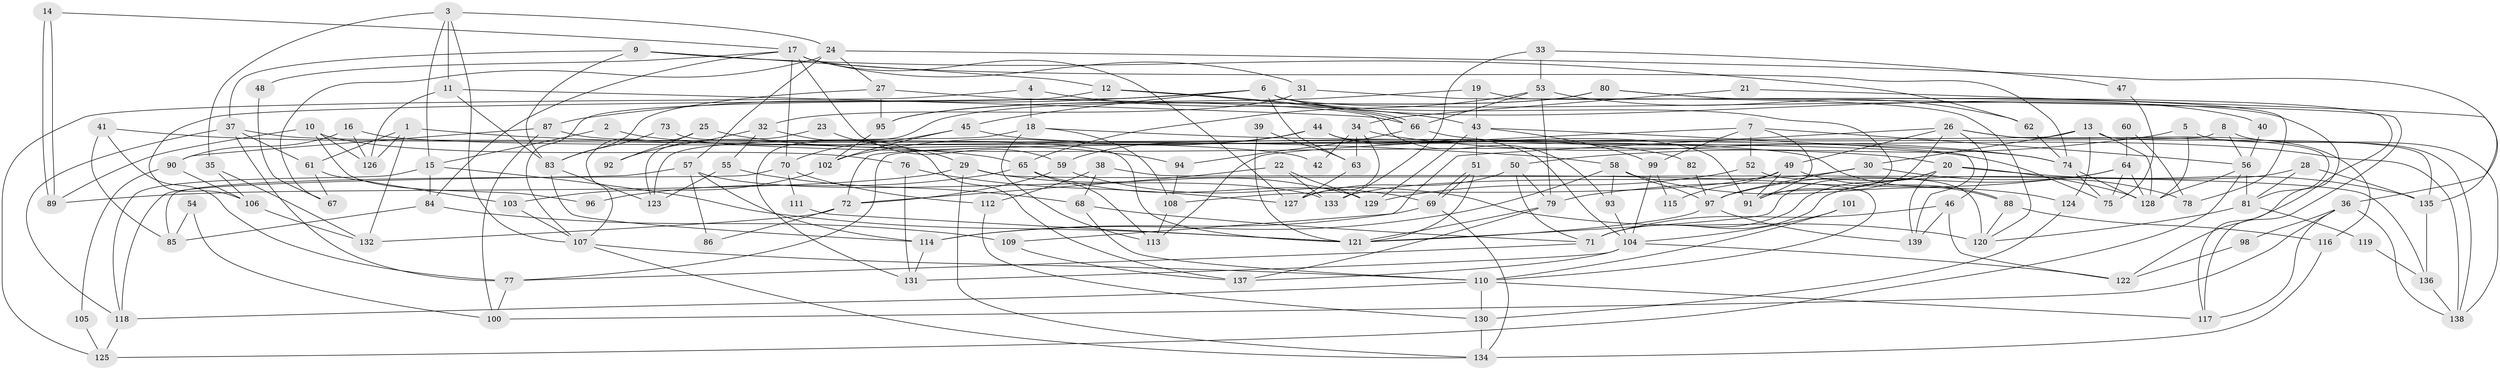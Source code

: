 // coarse degree distribution, {7: 0.07142857142857142, 5: 0.15714285714285714, 12: 0.04285714285714286, 9: 0.02857142857142857, 10: 0.02857142857142857, 6: 0.07142857142857142, 13: 0.02857142857142857, 4: 0.21428571428571427, 8: 0.08571428571428572, 2: 0.12857142857142856, 3: 0.12857142857142856, 11: 0.014285714285714285}
// Generated by graph-tools (version 1.1) at 2025/51/03/04/25 22:51:16]
// undirected, 139 vertices, 278 edges
graph export_dot {
  node [color=gray90,style=filled];
  1;
  2;
  3;
  4;
  5;
  6;
  7;
  8;
  9;
  10;
  11;
  12;
  13;
  14;
  15;
  16;
  17;
  18;
  19;
  20;
  21;
  22;
  23;
  24;
  25;
  26;
  27;
  28;
  29;
  30;
  31;
  32;
  33;
  34;
  35;
  36;
  37;
  38;
  39;
  40;
  41;
  42;
  43;
  44;
  45;
  46;
  47;
  48;
  49;
  50;
  51;
  52;
  53;
  54;
  55;
  56;
  57;
  58;
  59;
  60;
  61;
  62;
  63;
  64;
  65;
  66;
  67;
  68;
  69;
  70;
  71;
  72;
  73;
  74;
  75;
  76;
  77;
  78;
  79;
  80;
  81;
  82;
  83;
  84;
  85;
  86;
  87;
  88;
  89;
  90;
  91;
  92;
  93;
  94;
  95;
  96;
  97;
  98;
  99;
  100;
  101;
  102;
  103;
  104;
  105;
  106;
  107;
  108;
  109;
  110;
  111;
  112;
  113;
  114;
  115;
  116;
  117;
  118;
  119;
  120;
  121;
  122;
  123;
  124;
  125;
  126;
  127;
  128;
  129;
  130;
  131;
  132;
  133;
  134;
  135;
  136;
  137;
  138;
  139;
  1 -- 58;
  1 -- 132;
  1 -- 61;
  1 -- 126;
  2 -- 20;
  2 -- 15;
  3 -- 11;
  3 -- 15;
  3 -- 24;
  3 -- 35;
  3 -- 107;
  4 -- 18;
  4 -- 125;
  4 -- 43;
  5 -- 128;
  5 -- 50;
  5 -- 138;
  6 -- 117;
  6 -- 87;
  6 -- 40;
  6 -- 45;
  6 -- 63;
  6 -- 91;
  6 -- 106;
  7 -- 56;
  7 -- 113;
  7 -- 52;
  7 -- 91;
  7 -- 99;
  8 -- 56;
  8 -- 138;
  8 -- 77;
  9 -- 62;
  9 -- 12;
  9 -- 37;
  9 -- 83;
  10 -- 126;
  10 -- 89;
  10 -- 76;
  10 -- 96;
  11 -- 66;
  11 -- 83;
  11 -- 126;
  12 -- 66;
  12 -- 66;
  12 -- 107;
  13 -- 128;
  13 -- 124;
  13 -- 30;
  13 -- 72;
  13 -- 135;
  14 -- 17;
  14 -- 89;
  14 -- 89;
  15 -- 118;
  15 -- 121;
  15 -- 84;
  16 -- 126;
  16 -- 75;
  16 -- 90;
  17 -- 127;
  17 -- 84;
  17 -- 31;
  17 -- 48;
  17 -- 59;
  17 -- 70;
  17 -- 74;
  18 -- 113;
  18 -- 74;
  18 -- 108;
  18 -- 123;
  19 -- 95;
  19 -- 43;
  19 -- 78;
  20 -- 135;
  20 -- 121;
  20 -- 71;
  20 -- 128;
  20 -- 139;
  21 -- 135;
  21 -- 34;
  22 -- 133;
  22 -- 72;
  22 -- 129;
  23 -- 123;
  23 -- 29;
  24 -- 57;
  24 -- 27;
  24 -- 36;
  24 -- 67;
  25 -- 94;
  25 -- 107;
  25 -- 92;
  26 -- 109;
  26 -- 91;
  26 -- 46;
  26 -- 49;
  26 -- 81;
  26 -- 116;
  27 -- 93;
  27 -- 83;
  27 -- 95;
  28 -- 81;
  28 -- 71;
  28 -- 135;
  29 -- 134;
  29 -- 129;
  29 -- 89;
  29 -- 136;
  30 -- 97;
  30 -- 78;
  30 -- 133;
  31 -- 120;
  31 -- 32;
  32 -- 55;
  32 -- 92;
  32 -- 137;
  33 -- 133;
  33 -- 53;
  33 -- 47;
  34 -- 63;
  34 -- 127;
  34 -- 42;
  34 -- 74;
  35 -- 106;
  35 -- 132;
  36 -- 138;
  36 -- 98;
  36 -- 100;
  36 -- 117;
  37 -- 77;
  37 -- 42;
  37 -- 61;
  37 -- 118;
  38 -- 110;
  38 -- 68;
  38 -- 112;
  39 -- 63;
  39 -- 121;
  40 -- 56;
  41 -- 77;
  41 -- 65;
  41 -- 85;
  43 -- 129;
  43 -- 51;
  43 -- 99;
  43 -- 139;
  44 -- 104;
  44 -- 91;
  44 -- 59;
  44 -- 102;
  45 -- 102;
  45 -- 70;
  45 -- 82;
  46 -- 139;
  46 -- 71;
  46 -- 122;
  47 -- 75;
  48 -- 67;
  49 -- 91;
  49 -- 88;
  49 -- 108;
  49 -- 115;
  50 -- 71;
  50 -- 79;
  50 -- 127;
  51 -- 69;
  51 -- 69;
  51 -- 121;
  52 -- 120;
  52 -- 129;
  53 -- 79;
  53 -- 66;
  53 -- 62;
  53 -- 65;
  54 -- 100;
  54 -- 85;
  55 -- 68;
  55 -- 123;
  56 -- 128;
  56 -- 81;
  56 -- 125;
  57 -- 118;
  57 -- 114;
  57 -- 86;
  57 -- 133;
  58 -- 114;
  58 -- 97;
  58 -- 93;
  58 -- 124;
  59 -- 72;
  59 -- 120;
  60 -- 64;
  60 -- 78;
  61 -- 67;
  61 -- 103;
  62 -- 74;
  63 -- 127;
  64 -- 128;
  64 -- 79;
  64 -- 75;
  64 -- 97;
  65 -- 69;
  65 -- 96;
  65 -- 113;
  66 -- 138;
  66 -- 94;
  68 -- 110;
  68 -- 71;
  69 -- 134;
  69 -- 114;
  70 -- 85;
  70 -- 111;
  70 -- 112;
  71 -- 77;
  72 -- 86;
  72 -- 132;
  73 -- 121;
  73 -- 83;
  74 -- 75;
  74 -- 128;
  76 -- 131;
  76 -- 127;
  77 -- 100;
  79 -- 121;
  79 -- 137;
  80 -- 122;
  80 -- 95;
  80 -- 117;
  80 -- 131;
  81 -- 120;
  81 -- 119;
  82 -- 97;
  83 -- 114;
  83 -- 123;
  84 -- 85;
  84 -- 109;
  87 -- 90;
  87 -- 100;
  87 -- 88;
  88 -- 116;
  88 -- 120;
  90 -- 106;
  90 -- 105;
  93 -- 104;
  94 -- 108;
  95 -- 102;
  97 -- 139;
  97 -- 121;
  98 -- 122;
  99 -- 104;
  99 -- 115;
  101 -- 104;
  101 -- 110;
  102 -- 103;
  103 -- 107;
  104 -- 131;
  104 -- 122;
  104 -- 137;
  105 -- 125;
  106 -- 132;
  107 -- 110;
  107 -- 134;
  108 -- 113;
  109 -- 137;
  110 -- 117;
  110 -- 130;
  110 -- 118;
  111 -- 121;
  112 -- 130;
  114 -- 131;
  116 -- 134;
  118 -- 125;
  119 -- 136;
  124 -- 130;
  130 -- 134;
  135 -- 136;
  136 -- 138;
}
